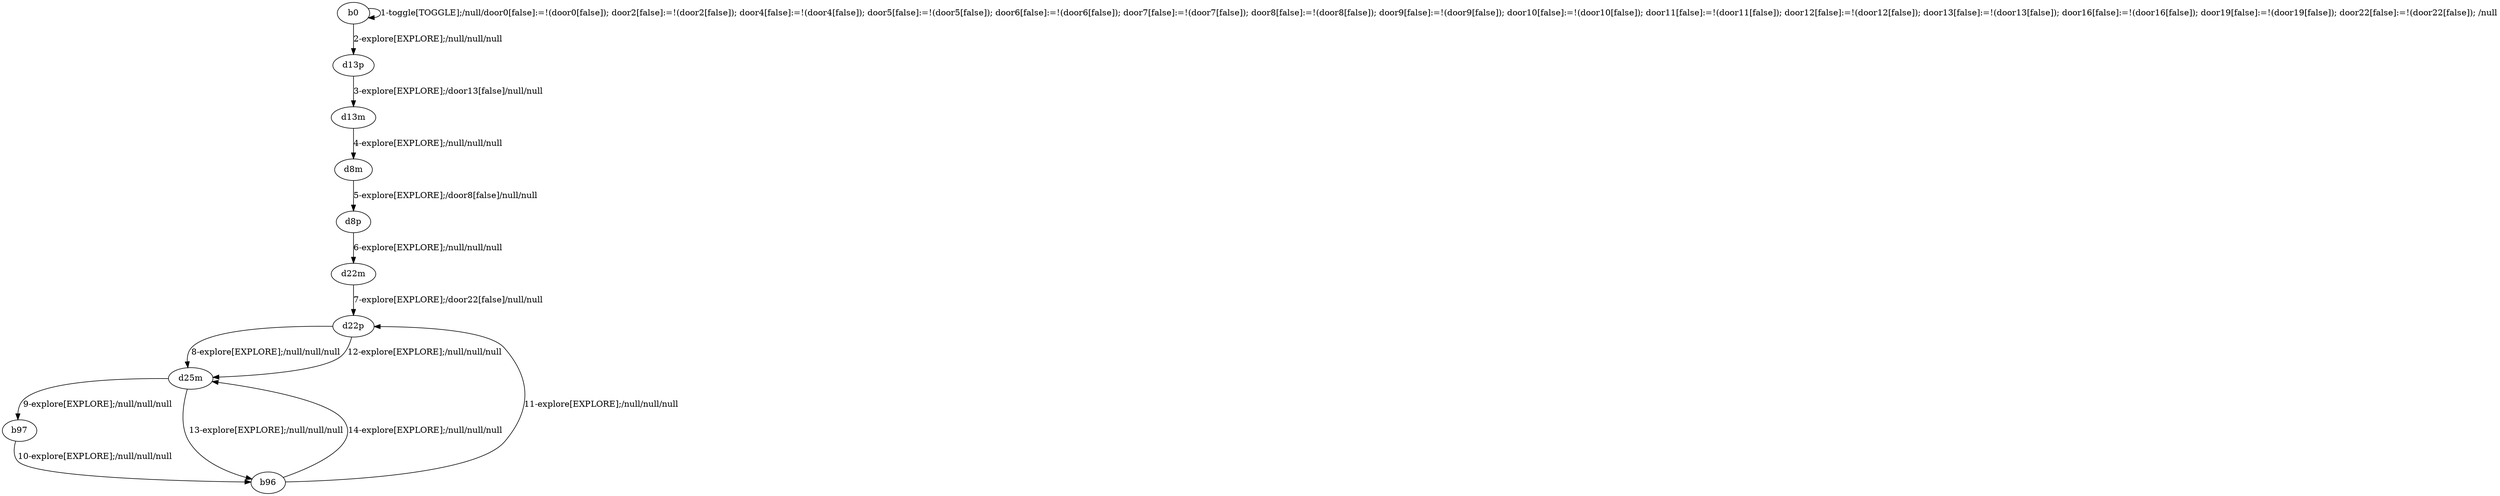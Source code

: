 # Total number of goals covered by this test: 1
# b97 --> b96

digraph g {
"b0" -> "b0" [label = "1-toggle[TOGGLE];/null/door0[false]:=!(door0[false]); door2[false]:=!(door2[false]); door4[false]:=!(door4[false]); door5[false]:=!(door5[false]); door6[false]:=!(door6[false]); door7[false]:=!(door7[false]); door8[false]:=!(door8[false]); door9[false]:=!(door9[false]); door10[false]:=!(door10[false]); door11[false]:=!(door11[false]); door12[false]:=!(door12[false]); door13[false]:=!(door13[false]); door16[false]:=!(door16[false]); door19[false]:=!(door19[false]); door22[false]:=!(door22[false]); /null"];
"b0" -> "d13p" [label = "2-explore[EXPLORE];/null/null/null"];
"d13p" -> "d13m" [label = "3-explore[EXPLORE];/door13[false]/null/null"];
"d13m" -> "d8m" [label = "4-explore[EXPLORE];/null/null/null"];
"d8m" -> "d8p" [label = "5-explore[EXPLORE];/door8[false]/null/null"];
"d8p" -> "d22m" [label = "6-explore[EXPLORE];/null/null/null"];
"d22m" -> "d22p" [label = "7-explore[EXPLORE];/door22[false]/null/null"];
"d22p" -> "d25m" [label = "8-explore[EXPLORE];/null/null/null"];
"d25m" -> "b97" [label = "9-explore[EXPLORE];/null/null/null"];
"b97" -> "b96" [label = "10-explore[EXPLORE];/null/null/null"];
"b96" -> "d22p" [label = "11-explore[EXPLORE];/null/null/null"];
"d22p" -> "d25m" [label = "12-explore[EXPLORE];/null/null/null"];
"d25m" -> "b96" [label = "13-explore[EXPLORE];/null/null/null"];
"b96" -> "d25m" [label = "14-explore[EXPLORE];/null/null/null"];
}